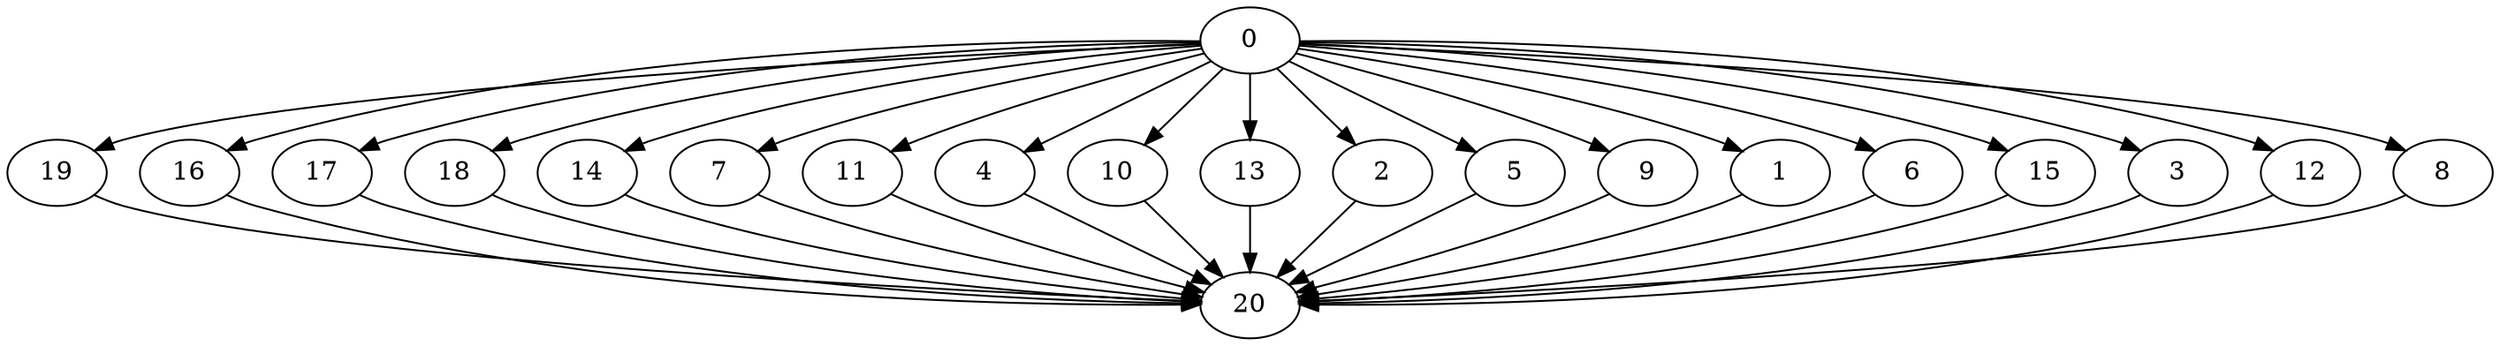 digraph "Fork_Join_Nodes_21_CCR_0.99_WeightType_Random_Heterogeneous-4-2-strong" {
0 [Weight=5];
19 [Weight=20];
16 [Weight=18];
17 [Weight=20];
18 [Weight=16];
14 [Weight=20];
7 [Weight=14];
11 [Weight=18];
4 [Weight=9];
10 [Weight=16];
13 [Weight=11];
2 [Weight=11];
5 [Weight=14];
9 [Weight=7];
1 [Weight=5];
6 [Weight=9];
15 [Weight=5];
3 [Weight=7];
12 [Weight=5];
8 [Weight=5];
20 [Weight=5];
0 -> 8 [Weight=7];
2 -> 20 [Weight=6];
4 -> 20 [Weight=9];
0 -> 19 [Weight=5];
9 -> 20 [Weight=8];
0 -> 12 [Weight=3];
7 -> 20 [Weight=9];
18 -> 20 [Weight=10];
10 -> 20 [Weight=2];
5 -> 20 [Weight=3];
0 -> 1 [Weight=6];
17 -> 20 [Weight=8];
0 -> 10 [Weight=8];
0 -> 2 [Weight=5];
13 -> 20 [Weight=7];
0 -> 13 [Weight=4];
0 -> 9 [Weight=9];
0 -> 7 [Weight=6];
12 -> 20 [Weight=4];
19 -> 20 [Weight=9];
0 -> 16 [Weight=3];
0 -> 17 [Weight=8];
0 -> 18 [Weight=10];
0 -> 14 [Weight=3];
8 -> 20 [Weight=3];
1 -> 20 [Weight=8];
0 -> 6 [Weight=10];
16 -> 20 [Weight=10];
0 -> 5 [Weight=2];
15 -> 20 [Weight=7];
14 -> 20 [Weight=4];
0 -> 15 [Weight=10];
0 -> 4 [Weight=7];
11 -> 20 [Weight=5];
6 -> 20 [Weight=4];
3 -> 20 [Weight=2];
0 -> 11 [Weight=5];
0 -> 3 [Weight=9];
}
